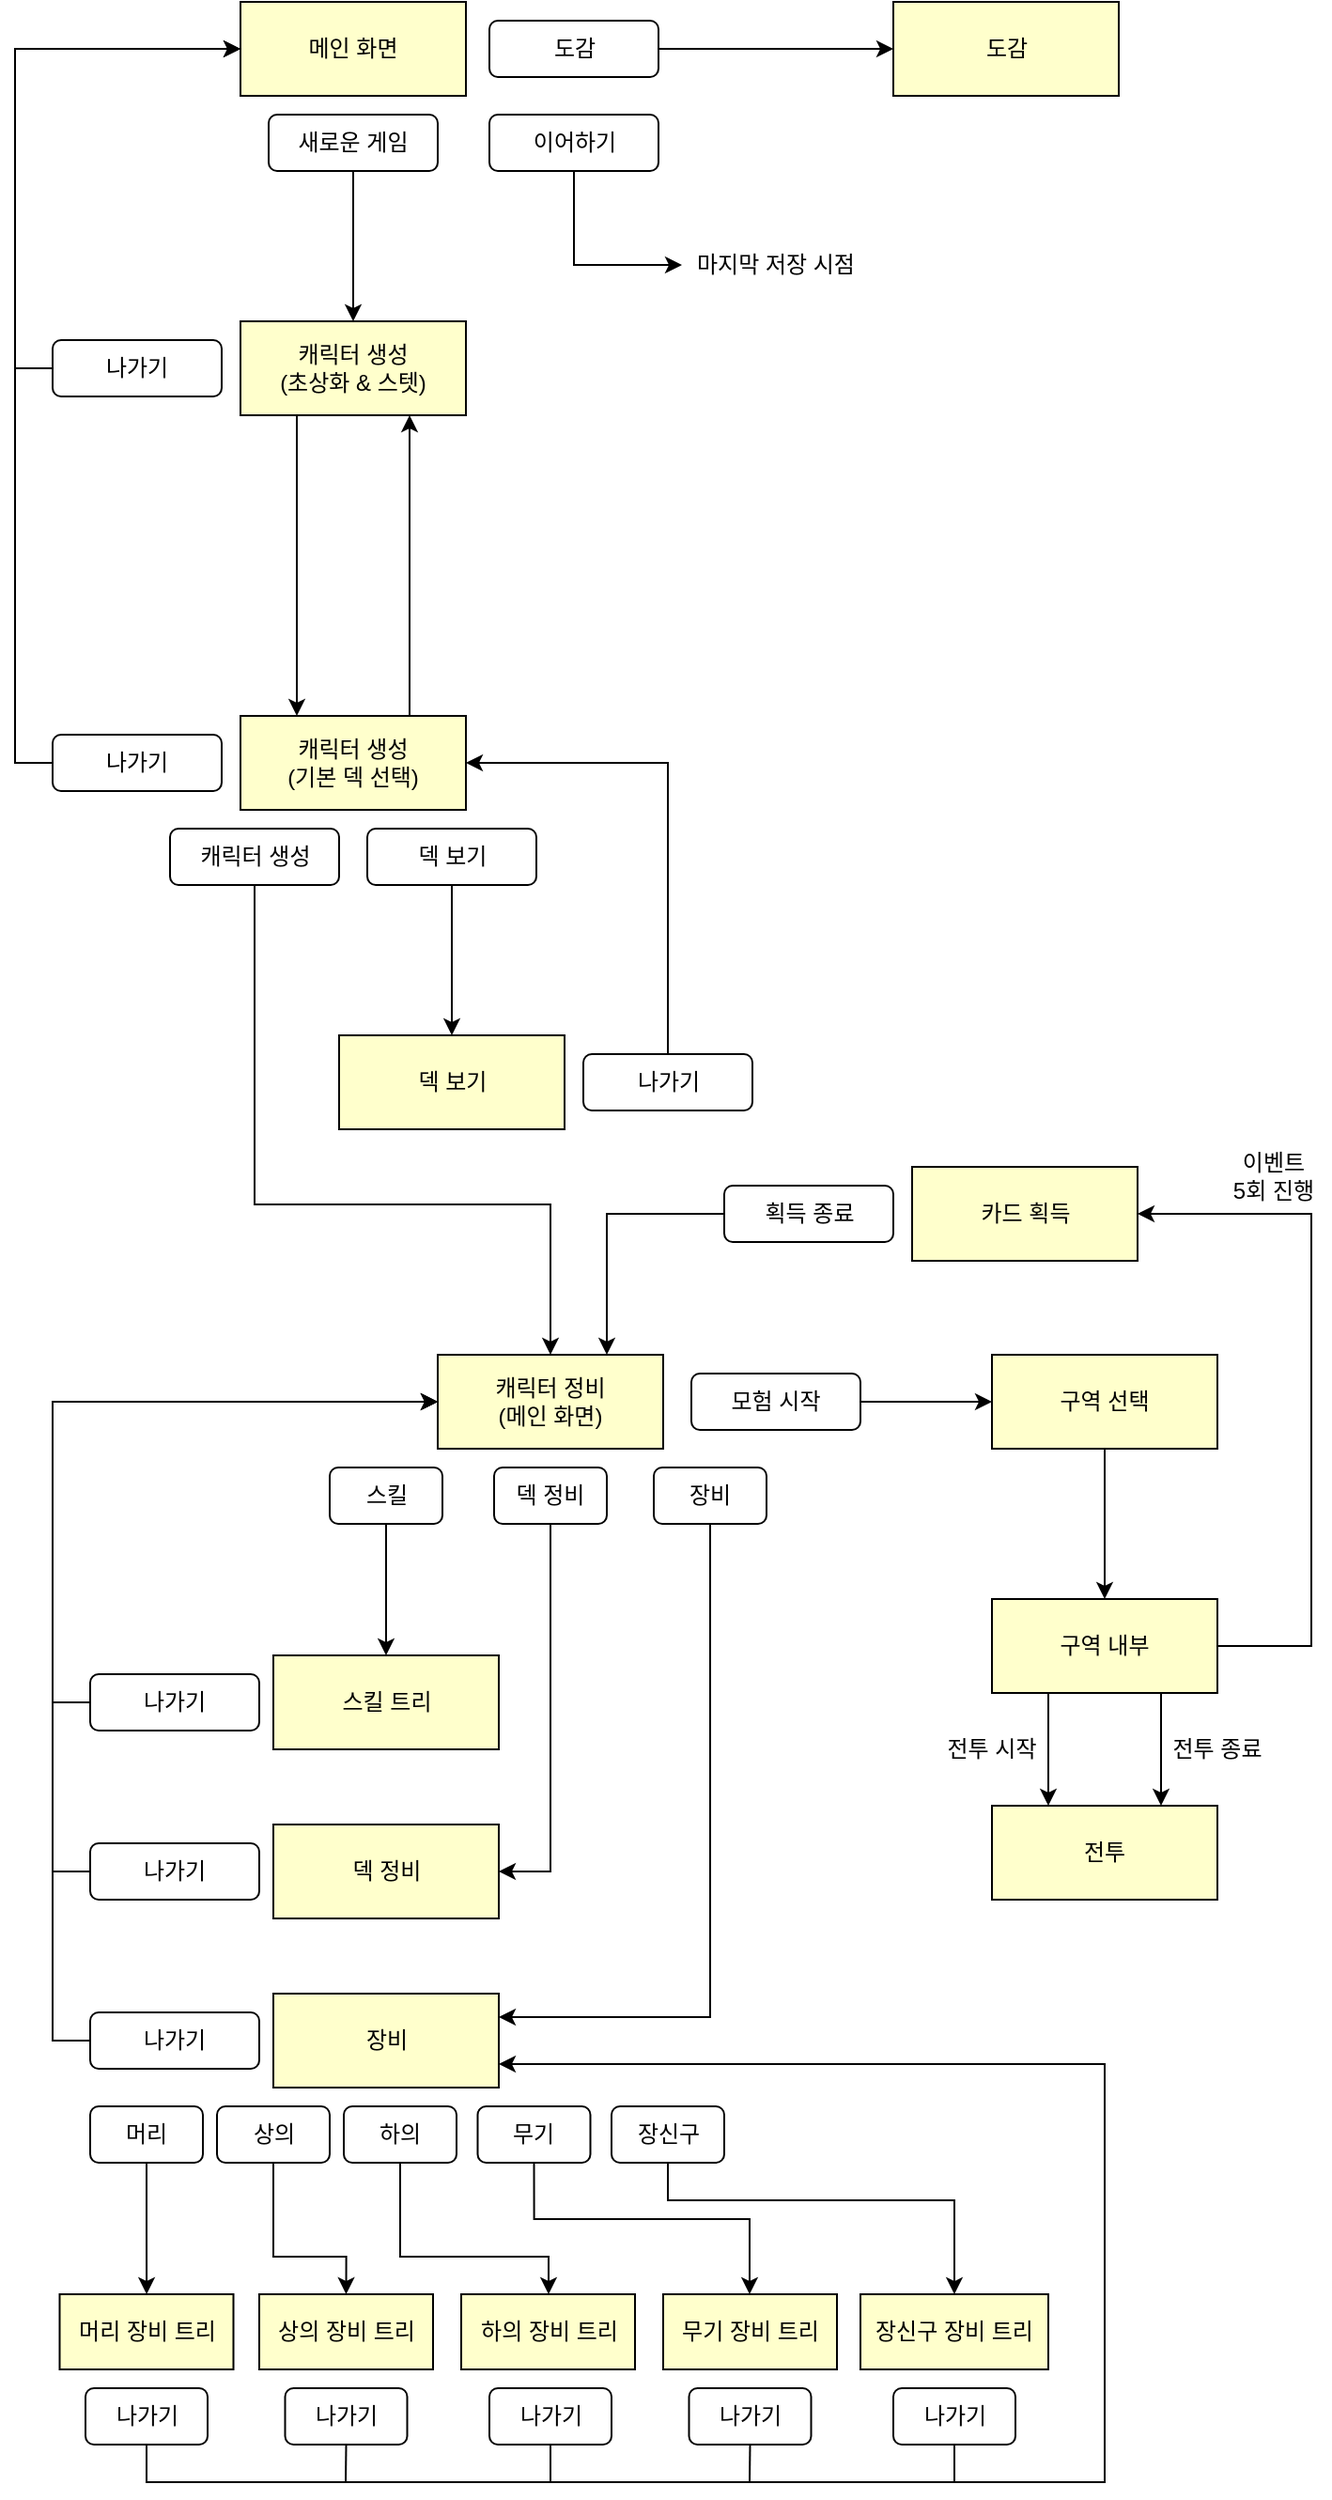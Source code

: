 <mxfile version="14.9.0" type="device"><diagram id="Av_CVQSiaXhoMsQztgof" name="Page-1"><mxGraphModel dx="1464" dy="753" grid="1" gridSize="10" guides="1" tooltips="1" connect="1" arrows="1" fold="1" page="1" pageScale="1" pageWidth="827" pageHeight="1169" math="0" shadow="0"><root><mxCell id="0"/><mxCell id="1" parent="0"/><mxCell id="oELhZVjD1JT83tJejfbe-1" value="메인 화면" style="rounded=0;whiteSpace=wrap;html=1;fillColor=#FFFFCC;" vertex="1" parent="1"><mxGeometry x="210" y="120" width="120" height="50" as="geometry"/></mxCell><mxCell id="oELhZVjD1JT83tJejfbe-38" style="edgeStyle=orthogonalEdgeStyle;rounded=0;orthogonalLoop=1;jettySize=auto;html=1;exitX=0.5;exitY=1;exitDx=0;exitDy=0;" edge="1" parent="1" source="oELhZVjD1JT83tJejfbe-3" target="oELhZVjD1JT83tJejfbe-7"><mxGeometry relative="1" as="geometry"/></mxCell><mxCell id="oELhZVjD1JT83tJejfbe-3" value="새로운 게임" style="rounded=1;whiteSpace=wrap;html=1;" vertex="1" parent="1"><mxGeometry x="225" y="180" width="90" height="30" as="geometry"/></mxCell><mxCell id="oELhZVjD1JT83tJejfbe-154" style="edgeStyle=orthogonalEdgeStyle;rounded=0;orthogonalLoop=1;jettySize=auto;html=1;exitX=0.5;exitY=1;exitDx=0;exitDy=0;entryX=0;entryY=0.5;entryDx=0;entryDy=0;" edge="1" parent="1" source="oELhZVjD1JT83tJejfbe-4" target="oELhZVjD1JT83tJejfbe-153"><mxGeometry relative="1" as="geometry"/></mxCell><mxCell id="oELhZVjD1JT83tJejfbe-4" value="이어하기" style="rounded=1;whiteSpace=wrap;html=1;" vertex="1" parent="1"><mxGeometry x="342.5" y="180" width="90" height="30" as="geometry"/></mxCell><mxCell id="oELhZVjD1JT83tJejfbe-159" style="edgeStyle=orthogonalEdgeStyle;rounded=0;orthogonalLoop=1;jettySize=auto;html=1;exitX=1;exitY=0.5;exitDx=0;exitDy=0;entryX=0;entryY=0.5;entryDx=0;entryDy=0;" edge="1" parent="1" source="oELhZVjD1JT83tJejfbe-5" target="oELhZVjD1JT83tJejfbe-156"><mxGeometry relative="1" as="geometry"/></mxCell><mxCell id="oELhZVjD1JT83tJejfbe-5" value="도감" style="rounded=1;whiteSpace=wrap;html=1;" vertex="1" parent="1"><mxGeometry x="342.5" y="130" width="90" height="30" as="geometry"/></mxCell><mxCell id="oELhZVjD1JT83tJejfbe-54" style="edgeStyle=orthogonalEdgeStyle;rounded=0;orthogonalLoop=1;jettySize=auto;html=1;exitX=0.25;exitY=1;exitDx=0;exitDy=0;entryX=0.25;entryY=0;entryDx=0;entryDy=0;" edge="1" parent="1" source="oELhZVjD1JT83tJejfbe-7" target="oELhZVjD1JT83tJejfbe-8"><mxGeometry relative="1" as="geometry"/></mxCell><mxCell id="oELhZVjD1JT83tJejfbe-7" value="캐릭터 생성&lt;br&gt;(초상화 &amp;amp; 스텟)" style="rounded=0;whiteSpace=wrap;html=1;fillColor=#FFFFCC;" vertex="1" parent="1"><mxGeometry x="210" y="290" width="120" height="50" as="geometry"/></mxCell><mxCell id="oELhZVjD1JT83tJejfbe-55" style="edgeStyle=orthogonalEdgeStyle;rounded=0;orthogonalLoop=1;jettySize=auto;html=1;exitX=0.75;exitY=0;exitDx=0;exitDy=0;entryX=0.75;entryY=1;entryDx=0;entryDy=0;" edge="1" parent="1" source="oELhZVjD1JT83tJejfbe-8" target="oELhZVjD1JT83tJejfbe-7"><mxGeometry relative="1" as="geometry"/></mxCell><mxCell id="oELhZVjD1JT83tJejfbe-8" value="캐릭터 생성&lt;br&gt;(기본 덱 선택)" style="rounded=0;whiteSpace=wrap;html=1;fillColor=#FFFFCC;" vertex="1" parent="1"><mxGeometry x="210" y="500" width="120" height="50" as="geometry"/></mxCell><mxCell id="oELhZVjD1JT83tJejfbe-89" style="edgeStyle=orthogonalEdgeStyle;rounded=0;orthogonalLoop=1;jettySize=auto;html=1;exitX=0.5;exitY=1;exitDx=0;exitDy=0;" edge="1" parent="1" source="oELhZVjD1JT83tJejfbe-9" target="oELhZVjD1JT83tJejfbe-16"><mxGeometry relative="1" as="geometry"><Array as="points"><mxPoint x="218" y="760"/><mxPoint x="375" y="760"/></Array></mxGeometry></mxCell><mxCell id="oELhZVjD1JT83tJejfbe-9" value="캐릭터 생성" style="rounded=1;whiteSpace=wrap;html=1;" vertex="1" parent="1"><mxGeometry x="172.5" y="560" width="90" height="30" as="geometry"/></mxCell><mxCell id="oELhZVjD1JT83tJejfbe-58" style="edgeStyle=orthogonalEdgeStyle;rounded=0;orthogonalLoop=1;jettySize=auto;html=1;exitX=0.5;exitY=1;exitDx=0;exitDy=0;" edge="1" parent="1" source="oELhZVjD1JT83tJejfbe-10" target="oELhZVjD1JT83tJejfbe-14"><mxGeometry relative="1" as="geometry"/></mxCell><mxCell id="oELhZVjD1JT83tJejfbe-10" value="덱 보기" style="rounded=1;whiteSpace=wrap;html=1;" vertex="1" parent="1"><mxGeometry x="277.5" y="560" width="90" height="30" as="geometry"/></mxCell><mxCell id="oELhZVjD1JT83tJejfbe-14" value="덱 보기" style="rounded=0;whiteSpace=wrap;html=1;fillColor=#FFFFCC;" vertex="1" parent="1"><mxGeometry x="262.5" y="670" width="120" height="50" as="geometry"/></mxCell><mxCell id="oELhZVjD1JT83tJejfbe-16" value="캐릭터 정비&lt;br&gt;(메인 화면)" style="rounded=0;whiteSpace=wrap;html=1;fillColor=#FFFFCC;" vertex="1" parent="1"><mxGeometry x="315" y="840" width="120" height="50" as="geometry"/></mxCell><mxCell id="oELhZVjD1JT83tJejfbe-56" style="edgeStyle=orthogonalEdgeStyle;rounded=0;orthogonalLoop=1;jettySize=auto;html=1;exitX=0;exitY=0.5;exitDx=0;exitDy=0;entryX=0;entryY=0.5;entryDx=0;entryDy=0;" edge="1" parent="1" source="oELhZVjD1JT83tJejfbe-21" target="oELhZVjD1JT83tJejfbe-1"><mxGeometry relative="1" as="geometry"/></mxCell><mxCell id="oELhZVjD1JT83tJejfbe-21" value="나가기" style="rounded=1;whiteSpace=wrap;html=1;" vertex="1" parent="1"><mxGeometry x="110" y="300" width="90" height="30" as="geometry"/></mxCell><mxCell id="oELhZVjD1JT83tJejfbe-40" style="edgeStyle=orthogonalEdgeStyle;rounded=0;orthogonalLoop=1;jettySize=auto;html=1;exitX=0;exitY=0.5;exitDx=0;exitDy=0;entryX=0;entryY=0.5;entryDx=0;entryDy=0;" edge="1" parent="1" source="oELhZVjD1JT83tJejfbe-24" target="oELhZVjD1JT83tJejfbe-1"><mxGeometry relative="1" as="geometry"><Array as="points"><mxPoint x="90" y="525"/><mxPoint x="90" y="145"/></Array></mxGeometry></mxCell><mxCell id="oELhZVjD1JT83tJejfbe-24" value="나가기" style="rounded=1;whiteSpace=wrap;html=1;" vertex="1" parent="1"><mxGeometry x="110" y="510" width="90" height="30" as="geometry"/></mxCell><mxCell id="oELhZVjD1JT83tJejfbe-57" style="edgeStyle=orthogonalEdgeStyle;rounded=0;orthogonalLoop=1;jettySize=auto;html=1;exitX=0.5;exitY=0;exitDx=0;exitDy=0;entryX=1;entryY=0.5;entryDx=0;entryDy=0;" edge="1" parent="1" source="oELhZVjD1JT83tJejfbe-33" target="oELhZVjD1JT83tJejfbe-8"><mxGeometry relative="1" as="geometry"/></mxCell><mxCell id="oELhZVjD1JT83tJejfbe-33" value="나가기" style="rounded=1;whiteSpace=wrap;html=1;" vertex="1" parent="1"><mxGeometry x="392.5" y="680" width="90" height="30" as="geometry"/></mxCell><mxCell id="oELhZVjD1JT83tJejfbe-117" style="edgeStyle=orthogonalEdgeStyle;rounded=0;orthogonalLoop=1;jettySize=auto;html=1;exitX=0.5;exitY=1;exitDx=0;exitDy=0;entryX=1;entryY=0.25;entryDx=0;entryDy=0;" edge="1" parent="1" source="oELhZVjD1JT83tJejfbe-60" target="oELhZVjD1JT83tJejfbe-74"><mxGeometry relative="1" as="geometry"/></mxCell><mxCell id="oELhZVjD1JT83tJejfbe-60" value="장비" style="rounded=1;whiteSpace=wrap;html=1;" vertex="1" parent="1"><mxGeometry x="430" y="900" width="60" height="30" as="geometry"/></mxCell><mxCell id="oELhZVjD1JT83tJejfbe-85" style="edgeStyle=orthogonalEdgeStyle;rounded=0;orthogonalLoop=1;jettySize=auto;html=1;exitX=0.5;exitY=1;exitDx=0;exitDy=0;entryX=1;entryY=0.5;entryDx=0;entryDy=0;" edge="1" parent="1" source="oELhZVjD1JT83tJejfbe-61" target="oELhZVjD1JT83tJejfbe-83"><mxGeometry relative="1" as="geometry"/></mxCell><mxCell id="oELhZVjD1JT83tJejfbe-61" value="덱 정비" style="rounded=1;whiteSpace=wrap;html=1;" vertex="1" parent="1"><mxGeometry x="345" y="900" width="60" height="30" as="geometry"/></mxCell><mxCell id="oELhZVjD1JT83tJejfbe-73" style="edgeStyle=orthogonalEdgeStyle;rounded=0;orthogonalLoop=1;jettySize=auto;html=1;exitX=0.5;exitY=1;exitDx=0;exitDy=0;" edge="1" parent="1" source="oELhZVjD1JT83tJejfbe-62" target="oELhZVjD1JT83tJejfbe-67"><mxGeometry relative="1" as="geometry"/></mxCell><mxCell id="oELhZVjD1JT83tJejfbe-62" value="스킬" style="rounded=1;whiteSpace=wrap;html=1;" vertex="1" parent="1"><mxGeometry x="257.5" y="900" width="60" height="30" as="geometry"/></mxCell><mxCell id="oELhZVjD1JT83tJejfbe-138" style="edgeStyle=orthogonalEdgeStyle;rounded=0;orthogonalLoop=1;jettySize=auto;html=1;exitX=1;exitY=0.5;exitDx=0;exitDy=0;entryX=0;entryY=0.5;entryDx=0;entryDy=0;" edge="1" parent="1" source="oELhZVjD1JT83tJejfbe-63" target="oELhZVjD1JT83tJejfbe-137"><mxGeometry relative="1" as="geometry"/></mxCell><mxCell id="oELhZVjD1JT83tJejfbe-63" value="모험 시작" style="rounded=1;whiteSpace=wrap;html=1;" vertex="1" parent="1"><mxGeometry x="450" y="850" width="90" height="30" as="geometry"/></mxCell><mxCell id="oELhZVjD1JT83tJejfbe-67" value="스킬 트리" style="rounded=0;whiteSpace=wrap;html=1;fillColor=#FFFFCC;" vertex="1" parent="1"><mxGeometry x="227.5" y="1000" width="120" height="50" as="geometry"/></mxCell><mxCell id="oELhZVjD1JT83tJejfbe-72" style="edgeStyle=orthogonalEdgeStyle;rounded=0;orthogonalLoop=1;jettySize=auto;html=1;exitX=0;exitY=0.5;exitDx=0;exitDy=0;entryX=0;entryY=0.5;entryDx=0;entryDy=0;" edge="1" parent="1" source="oELhZVjD1JT83tJejfbe-69" target="oELhZVjD1JT83tJejfbe-16"><mxGeometry relative="1" as="geometry"/></mxCell><mxCell id="oELhZVjD1JT83tJejfbe-69" value="나가기" style="rounded=1;whiteSpace=wrap;html=1;" vertex="1" parent="1"><mxGeometry x="130" y="1010" width="90" height="30" as="geometry"/></mxCell><mxCell id="oELhZVjD1JT83tJejfbe-74" value="장비" style="rounded=0;whiteSpace=wrap;html=1;fillColor=#FFFFCC;" vertex="1" parent="1"><mxGeometry x="227.5" y="1180" width="120" height="50" as="geometry"/></mxCell><mxCell id="oELhZVjD1JT83tJejfbe-76" style="edgeStyle=orthogonalEdgeStyle;rounded=0;orthogonalLoop=1;jettySize=auto;html=1;exitX=0;exitY=0.5;exitDx=0;exitDy=0;entryX=0;entryY=0.5;entryDx=0;entryDy=0;" edge="1" parent="1" source="oELhZVjD1JT83tJejfbe-75" target="oELhZVjD1JT83tJejfbe-16"><mxGeometry relative="1" as="geometry"/></mxCell><mxCell id="oELhZVjD1JT83tJejfbe-75" value="나가기" style="rounded=1;whiteSpace=wrap;html=1;" vertex="1" parent="1"><mxGeometry x="130" y="1190" width="90" height="30" as="geometry"/></mxCell><mxCell id="oELhZVjD1JT83tJejfbe-95" style="edgeStyle=orthogonalEdgeStyle;rounded=0;orthogonalLoop=1;jettySize=auto;html=1;exitX=0.5;exitY=1;exitDx=0;exitDy=0;" edge="1" parent="1" source="oELhZVjD1JT83tJejfbe-77" target="oELhZVjD1JT83tJejfbe-91"><mxGeometry relative="1" as="geometry"/></mxCell><mxCell id="oELhZVjD1JT83tJejfbe-77" value="머리" style="rounded=1;whiteSpace=wrap;html=1;" vertex="1" parent="1"><mxGeometry x="130" y="1240" width="60" height="30" as="geometry"/></mxCell><mxCell id="oELhZVjD1JT83tJejfbe-96" style="edgeStyle=orthogonalEdgeStyle;rounded=0;orthogonalLoop=1;jettySize=auto;html=1;exitX=0.5;exitY=1;exitDx=0;exitDy=0;entryX=0.5;entryY=0;entryDx=0;entryDy=0;" edge="1" parent="1" source="oELhZVjD1JT83tJejfbe-78" target="oELhZVjD1JT83tJejfbe-93"><mxGeometry relative="1" as="geometry"><Array as="points"><mxPoint x="228" y="1320"/><mxPoint x="266" y="1320"/></Array></mxGeometry></mxCell><mxCell id="oELhZVjD1JT83tJejfbe-78" value="상의" style="rounded=1;whiteSpace=wrap;html=1;" vertex="1" parent="1"><mxGeometry x="197.5" y="1240" width="60" height="30" as="geometry"/></mxCell><mxCell id="oELhZVjD1JT83tJejfbe-97" style="edgeStyle=orthogonalEdgeStyle;rounded=0;orthogonalLoop=1;jettySize=auto;html=1;exitX=0.5;exitY=1;exitDx=0;exitDy=0;" edge="1" parent="1" source="oELhZVjD1JT83tJejfbe-79" target="oELhZVjD1JT83tJejfbe-94"><mxGeometry relative="1" as="geometry"><Array as="points"><mxPoint x="295" y="1320"/><mxPoint x="374" y="1320"/></Array></mxGeometry></mxCell><mxCell id="oELhZVjD1JT83tJejfbe-79" value="하의" style="rounded=1;whiteSpace=wrap;html=1;" vertex="1" parent="1"><mxGeometry x="265" y="1240" width="60" height="30" as="geometry"/></mxCell><mxCell id="oELhZVjD1JT83tJejfbe-99" style="edgeStyle=orthogonalEdgeStyle;rounded=0;orthogonalLoop=1;jettySize=auto;html=1;exitX=0.5;exitY=1;exitDx=0;exitDy=0;" edge="1" parent="1" source="oELhZVjD1JT83tJejfbe-80" target="oELhZVjD1JT83tJejfbe-98"><mxGeometry relative="1" as="geometry"><Array as="points"><mxPoint x="366" y="1300"/><mxPoint x="481" y="1300"/></Array></mxGeometry></mxCell><mxCell id="oELhZVjD1JT83tJejfbe-80" value="무기" style="rounded=1;whiteSpace=wrap;html=1;" vertex="1" parent="1"><mxGeometry x="336.25" y="1240" width="60" height="30" as="geometry"/></mxCell><mxCell id="oELhZVjD1JT83tJejfbe-101" style="edgeStyle=orthogonalEdgeStyle;rounded=0;orthogonalLoop=1;jettySize=auto;html=1;exitX=0.5;exitY=1;exitDx=0;exitDy=0;" edge="1" parent="1" source="oELhZVjD1JT83tJejfbe-81" target="oELhZVjD1JT83tJejfbe-100"><mxGeometry relative="1" as="geometry"><Array as="points"><mxPoint x="438" y="1290"/><mxPoint x="590" y="1290"/></Array></mxGeometry></mxCell><mxCell id="oELhZVjD1JT83tJejfbe-81" value="장신구" style="rounded=1;whiteSpace=wrap;html=1;" vertex="1" parent="1"><mxGeometry x="407.5" y="1240" width="60" height="30" as="geometry"/></mxCell><mxCell id="oELhZVjD1JT83tJejfbe-83" value="덱 정비" style="rounded=0;whiteSpace=wrap;html=1;fillColor=#FFFFCC;" vertex="1" parent="1"><mxGeometry x="227.5" y="1090" width="120" height="50" as="geometry"/></mxCell><mxCell id="oELhZVjD1JT83tJejfbe-87" style="edgeStyle=orthogonalEdgeStyle;rounded=0;orthogonalLoop=1;jettySize=auto;html=1;exitX=0;exitY=0.5;exitDx=0;exitDy=0;entryX=0;entryY=0.5;entryDx=0;entryDy=0;" edge="1" parent="1" source="oELhZVjD1JT83tJejfbe-84" target="oELhZVjD1JT83tJejfbe-16"><mxGeometry relative="1" as="geometry"/></mxCell><mxCell id="oELhZVjD1JT83tJejfbe-84" value="나가기" style="rounded=1;whiteSpace=wrap;html=1;" vertex="1" parent="1"><mxGeometry x="130" y="1100" width="90" height="30" as="geometry"/></mxCell><mxCell id="oELhZVjD1JT83tJejfbe-90" style="edgeStyle=orthogonalEdgeStyle;rounded=0;orthogonalLoop=1;jettySize=auto;html=1;exitX=0.5;exitY=1;exitDx=0;exitDy=0;" edge="1" parent="1" source="oELhZVjD1JT83tJejfbe-16" target="oELhZVjD1JT83tJejfbe-16"><mxGeometry relative="1" as="geometry"/></mxCell><mxCell id="oELhZVjD1JT83tJejfbe-91" value="머리 장비 트리" style="rounded=0;whiteSpace=wrap;html=1;fillColor=#FFFFCC;" vertex="1" parent="1"><mxGeometry x="113.75" y="1340" width="92.5" height="40" as="geometry"/></mxCell><mxCell id="oELhZVjD1JT83tJejfbe-93" value="상의 장비 트리" style="rounded=0;whiteSpace=wrap;html=1;fillColor=#FFFFCC;" vertex="1" parent="1"><mxGeometry x="220" y="1340" width="92.5" height="40" as="geometry"/></mxCell><mxCell id="oELhZVjD1JT83tJejfbe-94" value="하의 장비 트리" style="rounded=0;whiteSpace=wrap;html=1;fillColor=#FFFFCC;" vertex="1" parent="1"><mxGeometry x="327.5" y="1340" width="92.5" height="40" as="geometry"/></mxCell><mxCell id="oELhZVjD1JT83tJejfbe-98" value="무기 장비 트리" style="rounded=0;whiteSpace=wrap;html=1;fillColor=#FFFFCC;" vertex="1" parent="1"><mxGeometry x="435" y="1340" width="92.5" height="40" as="geometry"/></mxCell><mxCell id="oELhZVjD1JT83tJejfbe-100" value="장신구 장비 트리" style="rounded=0;whiteSpace=wrap;html=1;fillColor=#FFFFCC;" vertex="1" parent="1"><mxGeometry x="540" y="1340" width="100" height="40" as="geometry"/></mxCell><mxCell id="oELhZVjD1JT83tJejfbe-115" style="edgeStyle=orthogonalEdgeStyle;rounded=0;orthogonalLoop=1;jettySize=auto;html=1;exitX=0.5;exitY=1;exitDx=0;exitDy=0;entryX=1;entryY=0.75;entryDx=0;entryDy=0;" edge="1" parent="1" source="oELhZVjD1JT83tJejfbe-102" target="oELhZVjD1JT83tJejfbe-74"><mxGeometry relative="1" as="geometry"><Array as="points"><mxPoint x="160" y="1440"/><mxPoint x="670" y="1440"/><mxPoint x="670" y="1218"/></Array></mxGeometry></mxCell><mxCell id="oELhZVjD1JT83tJejfbe-102" value="나가기" style="rounded=1;whiteSpace=wrap;html=1;" vertex="1" parent="1"><mxGeometry x="127.5" y="1390" width="65" height="30" as="geometry"/></mxCell><mxCell id="oELhZVjD1JT83tJejfbe-104" value="나가기" style="rounded=1;whiteSpace=wrap;html=1;" vertex="1" parent="1"><mxGeometry x="233.75" y="1390" width="65" height="30" as="geometry"/></mxCell><mxCell id="oELhZVjD1JT83tJejfbe-105" value="나가기" style="rounded=1;whiteSpace=wrap;html=1;" vertex="1" parent="1"><mxGeometry x="342.5" y="1390" width="65" height="30" as="geometry"/></mxCell><mxCell id="oELhZVjD1JT83tJejfbe-106" value="나가기" style="rounded=1;whiteSpace=wrap;html=1;" vertex="1" parent="1"><mxGeometry x="448.75" y="1390" width="65" height="30" as="geometry"/></mxCell><mxCell id="oELhZVjD1JT83tJejfbe-107" value="나가기" style="rounded=1;whiteSpace=wrap;html=1;" vertex="1" parent="1"><mxGeometry x="557.5" y="1390" width="65" height="30" as="geometry"/></mxCell><mxCell id="oELhZVjD1JT83tJejfbe-111" value="" style="endArrow=none;html=1;exitX=0.5;exitY=1;exitDx=0;exitDy=0;" edge="1" parent="1" source="oELhZVjD1JT83tJejfbe-104"><mxGeometry width="50" height="50" relative="1" as="geometry"><mxPoint x="400" y="1290" as="sourcePoint"/><mxPoint x="266" y="1440" as="targetPoint"/></mxGeometry></mxCell><mxCell id="oELhZVjD1JT83tJejfbe-112" value="" style="endArrow=none;html=1;exitX=0.5;exitY=1;exitDx=0;exitDy=0;" edge="1" parent="1" source="oELhZVjD1JT83tJejfbe-105"><mxGeometry width="50" height="50" relative="1" as="geometry"><mxPoint x="276.25" y="1430" as="sourcePoint"/><mxPoint x="375" y="1440" as="targetPoint"/></mxGeometry></mxCell><mxCell id="oELhZVjD1JT83tJejfbe-113" value="" style="endArrow=none;html=1;exitX=0.5;exitY=1;exitDx=0;exitDy=0;" edge="1" parent="1" source="oELhZVjD1JT83tJejfbe-106"><mxGeometry width="50" height="50" relative="1" as="geometry"><mxPoint x="385" y="1430" as="sourcePoint"/><mxPoint x="481" y="1440" as="targetPoint"/></mxGeometry></mxCell><mxCell id="oELhZVjD1JT83tJejfbe-114" value="" style="endArrow=none;html=1;exitX=0.5;exitY=1;exitDx=0;exitDy=0;" edge="1" parent="1" source="oELhZVjD1JT83tJejfbe-107"><mxGeometry width="50" height="50" relative="1" as="geometry"><mxPoint x="491.25" y="1430" as="sourcePoint"/><mxPoint x="590" y="1440" as="targetPoint"/></mxGeometry></mxCell><mxCell id="oELhZVjD1JT83tJejfbe-134" style="edgeStyle=orthogonalEdgeStyle;rounded=0;orthogonalLoop=1;jettySize=auto;html=1;exitX=0.25;exitY=1;exitDx=0;exitDy=0;entryX=0.25;entryY=0;entryDx=0;entryDy=0;" edge="1" parent="1" source="oELhZVjD1JT83tJejfbe-118" target="oELhZVjD1JT83tJejfbe-120"><mxGeometry relative="1" as="geometry"/></mxCell><mxCell id="oELhZVjD1JT83tJejfbe-135" style="edgeStyle=orthogonalEdgeStyle;rounded=0;orthogonalLoop=1;jettySize=auto;html=1;exitX=0.75;exitY=1;exitDx=0;exitDy=0;entryX=0.75;entryY=0;entryDx=0;entryDy=0;" edge="1" parent="1" source="oELhZVjD1JT83tJejfbe-118" target="oELhZVjD1JT83tJejfbe-120"><mxGeometry relative="1" as="geometry"/></mxCell><mxCell id="oELhZVjD1JT83tJejfbe-141" style="edgeStyle=orthogonalEdgeStyle;rounded=0;orthogonalLoop=1;jettySize=auto;html=1;exitX=1;exitY=0.5;exitDx=0;exitDy=0;entryX=1;entryY=0.5;entryDx=0;entryDy=0;" edge="1" parent="1" source="oELhZVjD1JT83tJejfbe-118" target="oELhZVjD1JT83tJejfbe-136"><mxGeometry relative="1" as="geometry"><Array as="points"><mxPoint x="780" y="995"/><mxPoint x="780" y="765"/></Array></mxGeometry></mxCell><mxCell id="oELhZVjD1JT83tJejfbe-118" value="구역 내부" style="rounded=0;whiteSpace=wrap;html=1;fillColor=#FFFFCC;" vertex="1" parent="1"><mxGeometry x="610" y="970" width="120" height="50" as="geometry"/></mxCell><mxCell id="oELhZVjD1JT83tJejfbe-120" value="전투" style="rounded=0;whiteSpace=wrap;html=1;fillColor=#FFFFCC;" vertex="1" parent="1"><mxGeometry x="610" y="1080" width="120" height="50" as="geometry"/></mxCell><mxCell id="oELhZVjD1JT83tJejfbe-129" value="전투 시작" style="text;html=1;strokeColor=none;fillColor=none;align=center;verticalAlign=middle;whiteSpace=wrap;rounded=0;" vertex="1" parent="1"><mxGeometry x="580" y="1040" width="60" height="20" as="geometry"/></mxCell><mxCell id="oELhZVjD1JT83tJejfbe-132" value="전투 종료" style="text;html=1;strokeColor=none;fillColor=none;align=center;verticalAlign=middle;whiteSpace=wrap;rounded=0;" vertex="1" parent="1"><mxGeometry x="700" y="1040" width="60" height="20" as="geometry"/></mxCell><mxCell id="oELhZVjD1JT83tJejfbe-136" value="카드 획득" style="rounded=0;whiteSpace=wrap;html=1;fillColor=#FFFFCC;" vertex="1" parent="1"><mxGeometry x="567.5" y="740" width="120" height="50" as="geometry"/></mxCell><mxCell id="oELhZVjD1JT83tJejfbe-140" style="edgeStyle=orthogonalEdgeStyle;rounded=0;orthogonalLoop=1;jettySize=auto;html=1;exitX=0.5;exitY=1;exitDx=0;exitDy=0;entryX=0.5;entryY=0;entryDx=0;entryDy=0;" edge="1" parent="1" source="oELhZVjD1JT83tJejfbe-137" target="oELhZVjD1JT83tJejfbe-118"><mxGeometry relative="1" as="geometry"/></mxCell><mxCell id="oELhZVjD1JT83tJejfbe-137" value="구역 선택" style="rounded=0;whiteSpace=wrap;html=1;fillColor=#FFFFCC;" vertex="1" parent="1"><mxGeometry x="610" y="840" width="120" height="50" as="geometry"/></mxCell><mxCell id="oELhZVjD1JT83tJejfbe-145" style="edgeStyle=orthogonalEdgeStyle;rounded=0;orthogonalLoop=1;jettySize=auto;html=1;exitX=0;exitY=0.5;exitDx=0;exitDy=0;entryX=0.75;entryY=0;entryDx=0;entryDy=0;" edge="1" parent="1" source="oELhZVjD1JT83tJejfbe-144" target="oELhZVjD1JT83tJejfbe-16"><mxGeometry relative="1" as="geometry"/></mxCell><mxCell id="oELhZVjD1JT83tJejfbe-144" value="획득 종료" style="rounded=1;whiteSpace=wrap;html=1;" vertex="1" parent="1"><mxGeometry x="467.5" y="750" width="90" height="30" as="geometry"/></mxCell><mxCell id="oELhZVjD1JT83tJejfbe-146" value="이벤트&lt;br&gt;5회 진행" style="text;html=1;strokeColor=none;fillColor=none;align=center;verticalAlign=middle;whiteSpace=wrap;rounded=0;" vertex="1" parent="1"><mxGeometry x="730" y="730" width="60" height="30" as="geometry"/></mxCell><mxCell id="oELhZVjD1JT83tJejfbe-153" value="마지막 저장 시점" style="text;html=1;strokeColor=none;fillColor=none;align=center;verticalAlign=middle;whiteSpace=wrap;rounded=0;" vertex="1" parent="1"><mxGeometry x="445" y="250" width="100" height="20" as="geometry"/></mxCell><mxCell id="oELhZVjD1JT83tJejfbe-155" style="edgeStyle=orthogonalEdgeStyle;rounded=0;orthogonalLoop=1;jettySize=auto;html=1;exitX=0.5;exitY=1;exitDx=0;exitDy=0;" edge="1" parent="1" source="oELhZVjD1JT83tJejfbe-153" target="oELhZVjD1JT83tJejfbe-153"><mxGeometry relative="1" as="geometry"/></mxCell><mxCell id="oELhZVjD1JT83tJejfbe-156" value="도감" style="rounded=0;whiteSpace=wrap;html=1;fillColor=#FFFFCC;" vertex="1" parent="1"><mxGeometry x="557.5" y="120" width="120" height="50" as="geometry"/></mxCell></root></mxGraphModel></diagram></mxfile>